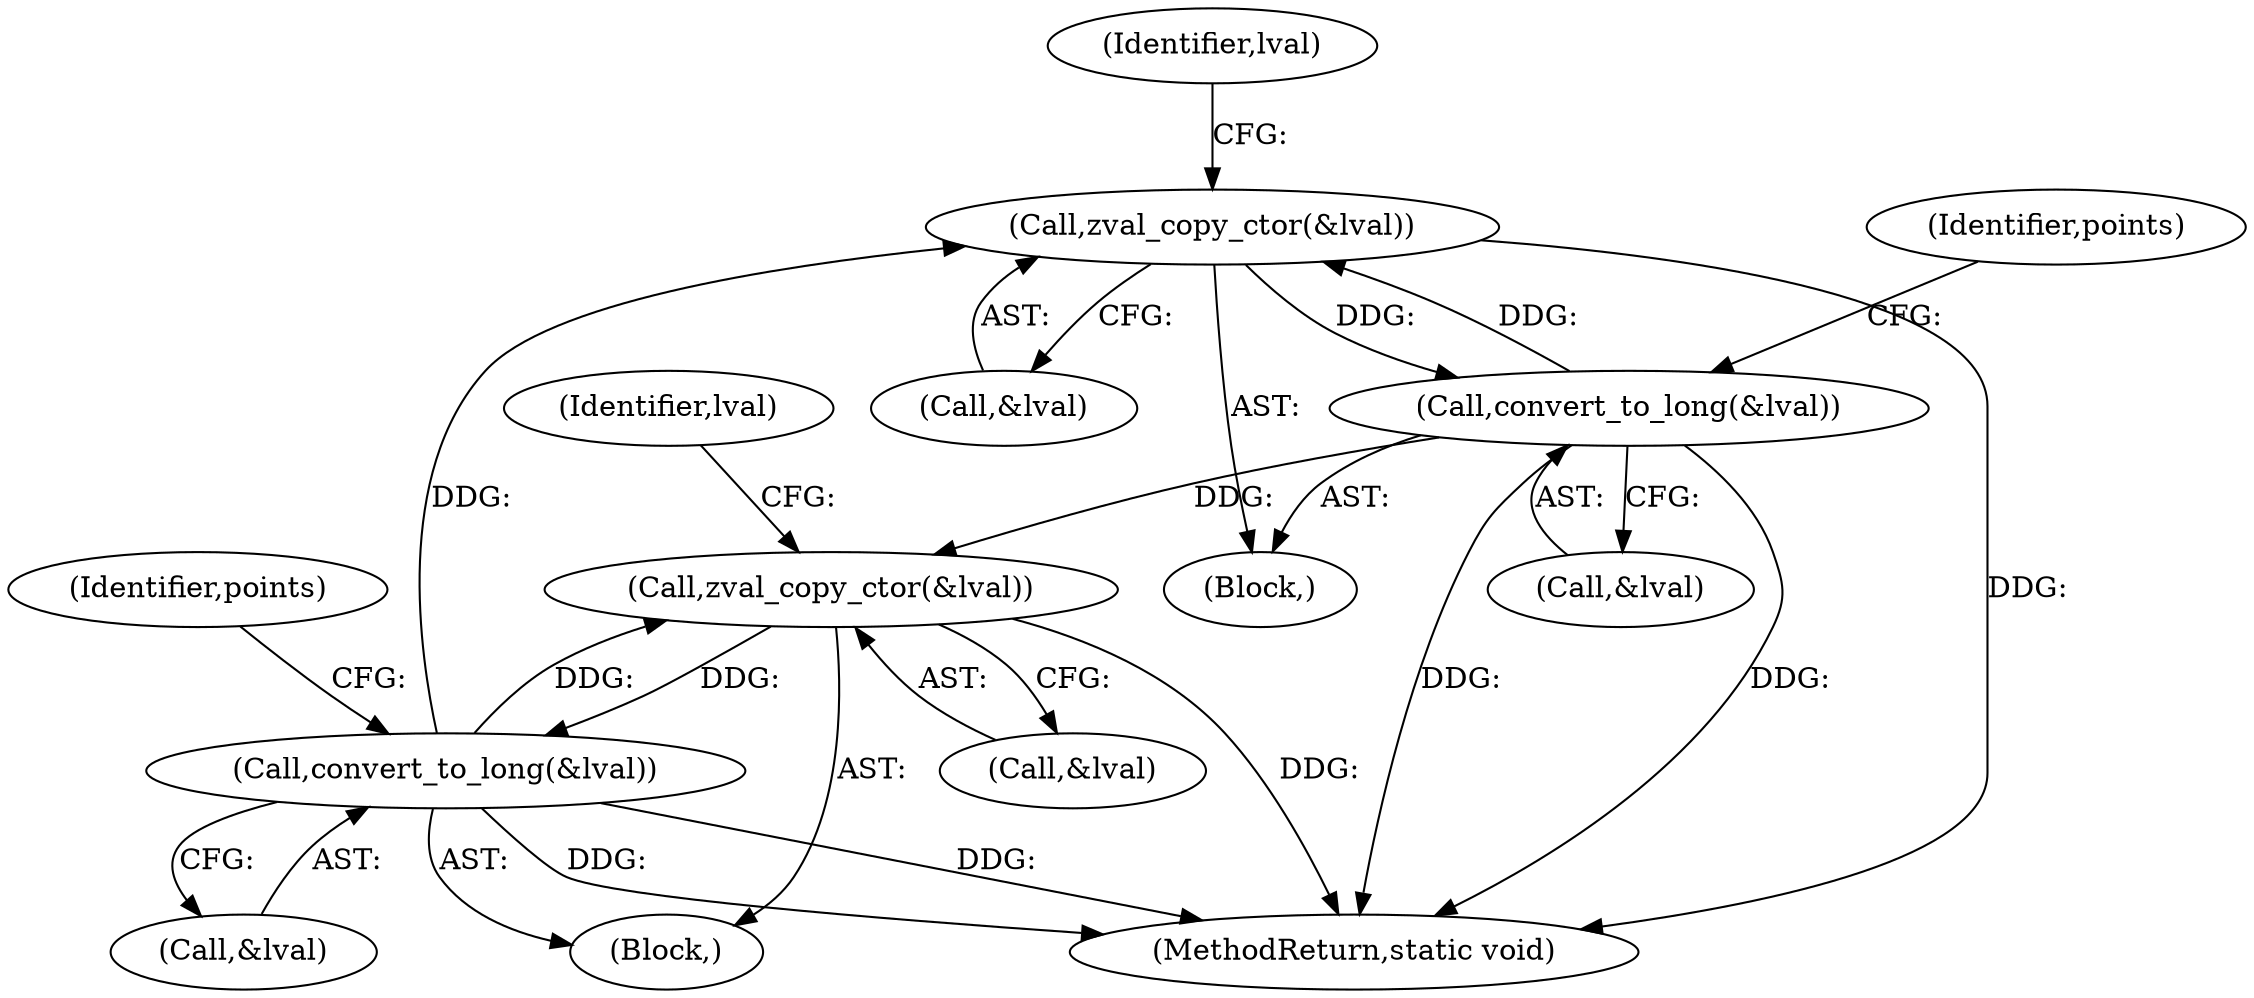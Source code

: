 digraph "0_php-src_2938329ce19cb8c4197dec146c3ec887c6f61d01_5@API" {
"1000257" [label="(Call,zval_copy_ctor(&lval))"];
"1000208" [label="(Call,convert_to_long(&lval))"];
"1000205" [label="(Call,zval_copy_ctor(&lval))"];
"1000260" [label="(Call,convert_to_long(&lval))"];
"1000257" [label="(Call,zval_copy_ctor(&lval))"];
"1000257" [label="(Call,zval_copy_ctor(&lval))"];
"1000258" [label="(Call,&lval)"];
"1000198" [label="(Block,)"];
"1000210" [label="(Identifier,lval)"];
"1000214" [label="(Identifier,points)"];
"1000206" [label="(Call,&lval)"];
"1000205" [label="(Call,zval_copy_ctor(&lval))"];
"1000260" [label="(Call,convert_to_long(&lval))"];
"1000250" [label="(Block,)"];
"1000208" [label="(Call,convert_to_long(&lval))"];
"1000209" [label="(Call,&lval)"];
"1000261" [label="(Call,&lval)"];
"1000262" [label="(Identifier,lval)"];
"1000299" [label="(MethodReturn,static void)"];
"1000266" [label="(Identifier,points)"];
"1000257" -> "1000250"  [label="AST: "];
"1000257" -> "1000258"  [label="CFG: "];
"1000258" -> "1000257"  [label="AST: "];
"1000262" -> "1000257"  [label="CFG: "];
"1000257" -> "1000299"  [label="DDG: "];
"1000208" -> "1000257"  [label="DDG: "];
"1000260" -> "1000257"  [label="DDG: "];
"1000257" -> "1000260"  [label="DDG: "];
"1000208" -> "1000198"  [label="AST: "];
"1000208" -> "1000209"  [label="CFG: "];
"1000209" -> "1000208"  [label="AST: "];
"1000214" -> "1000208"  [label="CFG: "];
"1000208" -> "1000299"  [label="DDG: "];
"1000208" -> "1000299"  [label="DDG: "];
"1000208" -> "1000205"  [label="DDG: "];
"1000205" -> "1000208"  [label="DDG: "];
"1000205" -> "1000198"  [label="AST: "];
"1000205" -> "1000206"  [label="CFG: "];
"1000206" -> "1000205"  [label="AST: "];
"1000210" -> "1000205"  [label="CFG: "];
"1000205" -> "1000299"  [label="DDG: "];
"1000260" -> "1000205"  [label="DDG: "];
"1000260" -> "1000250"  [label="AST: "];
"1000260" -> "1000261"  [label="CFG: "];
"1000261" -> "1000260"  [label="AST: "];
"1000266" -> "1000260"  [label="CFG: "];
"1000260" -> "1000299"  [label="DDG: "];
"1000260" -> "1000299"  [label="DDG: "];
}
